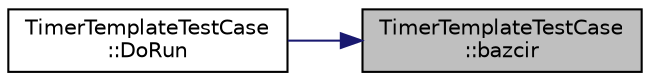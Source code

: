 digraph "TimerTemplateTestCase::bazcir"
{
 // LATEX_PDF_SIZE
  edge [fontname="Helvetica",fontsize="10",labelfontname="Helvetica",labelfontsize="10"];
  node [fontname="Helvetica",fontsize="10",shape=record];
  rankdir="RL";
  Node1 [label="TimerTemplateTestCase\l::bazcir",height=0.2,width=0.4,color="black", fillcolor="grey75", style="filled", fontcolor="black",tooltip=" "];
  Node1 -> Node2 [dir="back",color="midnightblue",fontsize="10",style="solid",fontname="Helvetica"];
  Node2 [label="TimerTemplateTestCase\l::DoRun",height=0.2,width=0.4,color="black", fillcolor="white", style="filled",URL="$class_timer_template_test_case.html#a2fc717705ab61437ce7d36ced979a9d7",tooltip="Implementation to actually run this TestCase."];
}
